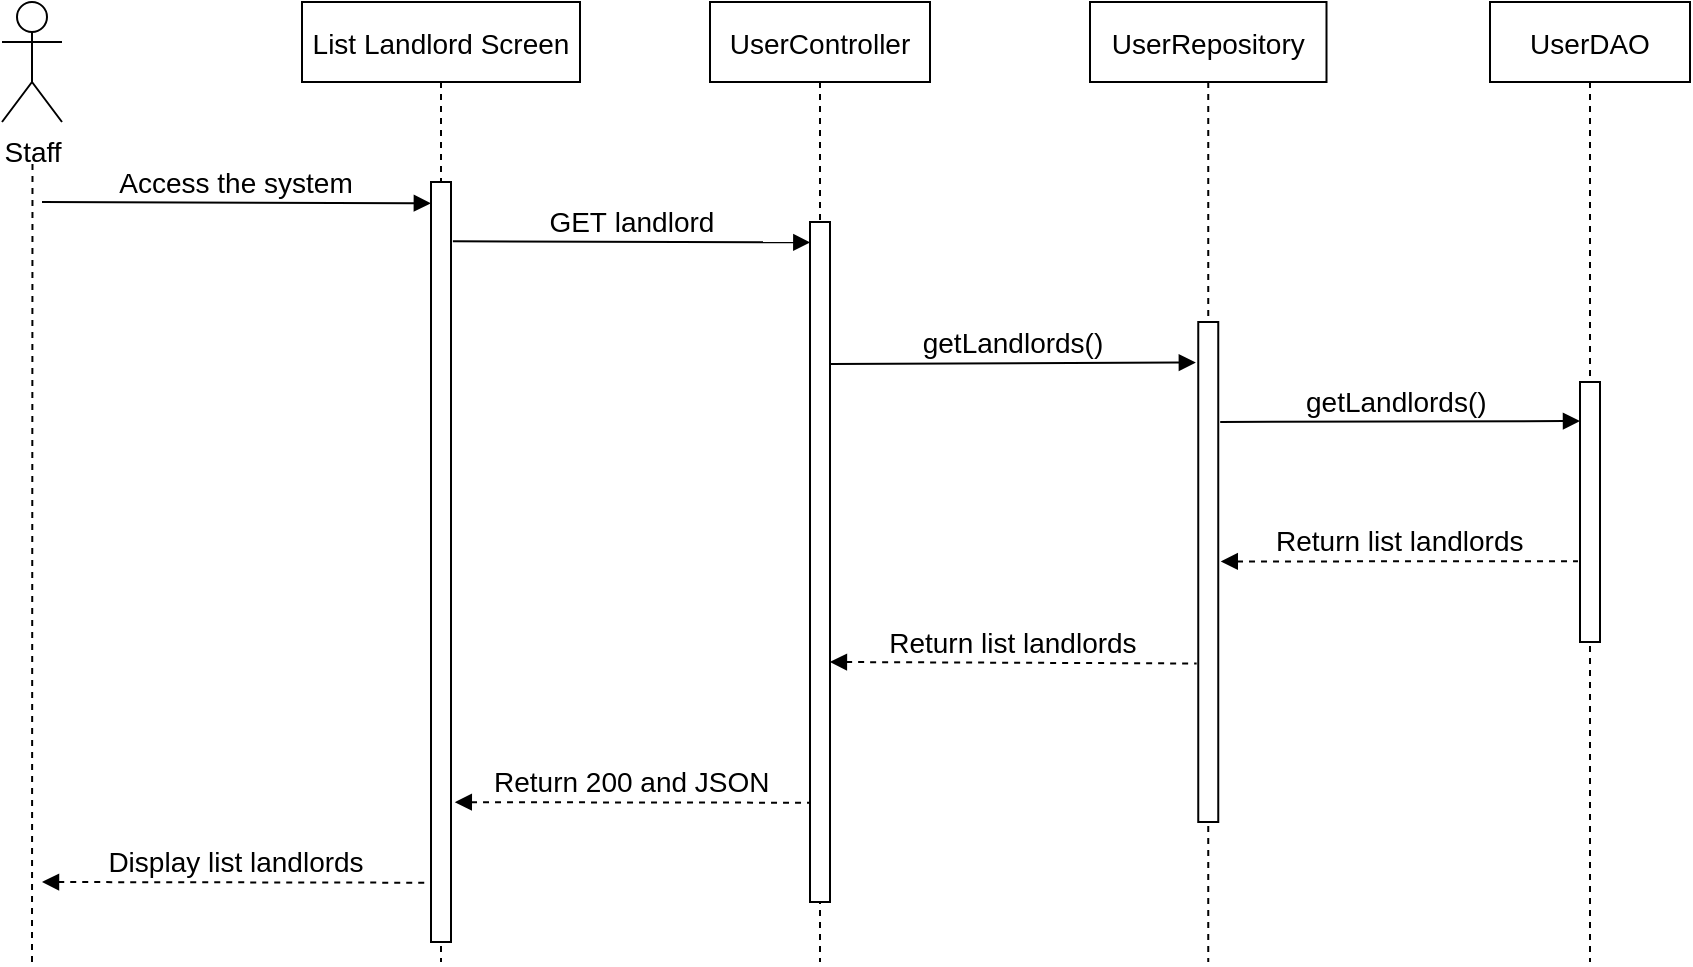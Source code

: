 <mxfile version="20.7.4" type="device"><diagram id="Qk5VMf3zBeBd8f_uGQZw" name="Page-1"><mxGraphModel dx="1418" dy="828" grid="1" gridSize="10" guides="1" tooltips="1" connect="1" arrows="1" fold="1" page="1" pageScale="1" pageWidth="583" pageHeight="827" math="0" shadow="0"><root><mxCell id="0"/><mxCell id="1" parent="0"/><mxCell id="egvltakQUu6E0H1bvGut-1" value="List Landlord Screen" style="shape=umlLifeline;perimeter=lifelinePerimeter;container=1;collapsible=0;recursiveResize=0;rounded=0;shadow=0;strokeWidth=1;fontSize=14;" parent="1" vertex="1"><mxGeometry x="196" y="719" width="139" height="480" as="geometry"/></mxCell><mxCell id="egvltakQUu6E0H1bvGut-2" value="" style="points=[];perimeter=orthogonalPerimeter;rounded=0;shadow=0;strokeWidth=1;fontSize=14;" parent="egvltakQUu6E0H1bvGut-1" vertex="1"><mxGeometry x="64.5" y="90" width="10" height="380" as="geometry"/></mxCell><mxCell id="egvltakQUu6E0H1bvGut-3" value="UserController" style="shape=umlLifeline;perimeter=lifelinePerimeter;container=1;collapsible=0;recursiveResize=0;rounded=0;shadow=0;strokeWidth=1;fontSize=14;" parent="1" vertex="1"><mxGeometry x="400" y="719" width="110" height="480" as="geometry"/></mxCell><mxCell id="egvltakQUu6E0H1bvGut-4" value="" style="points=[];perimeter=orthogonalPerimeter;rounded=0;shadow=0;strokeWidth=1;fontSize=14;" parent="egvltakQUu6E0H1bvGut-3" vertex="1"><mxGeometry x="50" y="110" width="10" height="340" as="geometry"/></mxCell><mxCell id="egvltakQUu6E0H1bvGut-5" value="Staff" style="shape=umlActor;verticalLabelPosition=bottom;verticalAlign=top;html=1;outlineConnect=0;fontSize=14;" parent="1" vertex="1"><mxGeometry x="46" y="719" width="30" height="60" as="geometry"/></mxCell><mxCell id="egvltakQUu6E0H1bvGut-6" value="" style="endArrow=none;dashed=1;html=1;rounded=0;startArrow=none;fontSize=14;" parent="1" edge="1"><mxGeometry width="50" height="50" relative="1" as="geometry"><mxPoint x="61" y="1199.0" as="sourcePoint"/><mxPoint x="61.25" y="799" as="targetPoint"/></mxGeometry></mxCell><mxCell id="egvltakQUu6E0H1bvGut-7" value="Access the system" style="verticalAlign=bottom;endArrow=block;entryX=-0.007;entryY=0.028;shadow=0;strokeWidth=1;entryDx=0;entryDy=0;entryPerimeter=0;fontSize=14;" parent="1" target="egvltakQUu6E0H1bvGut-2" edge="1"><mxGeometry relative="1" as="geometry"><mxPoint x="66" y="819" as="sourcePoint"/><mxPoint x="236" y="819.0" as="targetPoint"/></mxGeometry></mxCell><mxCell id="egvltakQUu6E0H1bvGut-8" value="GET landlord" style="verticalAlign=bottom;endArrow=block;shadow=0;strokeWidth=1;entryX=0.016;entryY=0.03;entryDx=0;entryDy=0;entryPerimeter=0;exitX=1.094;exitY=0.078;exitDx=0;exitDy=0;exitPerimeter=0;fontSize=14;" parent="1" source="egvltakQUu6E0H1bvGut-2" target="egvltakQUu6E0H1bvGut-4" edge="1"><mxGeometry relative="1" as="geometry"><mxPoint x="266" y="829" as="sourcePoint"/><mxPoint x="436" y="828" as="targetPoint"/></mxGeometry></mxCell><mxCell id="egvltakQUu6E0H1bvGut-9" value="UserRepository" style="shape=umlLifeline;perimeter=lifelinePerimeter;container=1;collapsible=0;recursiveResize=0;rounded=0;shadow=0;strokeWidth=1;fontSize=14;" parent="1" vertex="1"><mxGeometry x="590" y="719" width="118.25" height="480" as="geometry"/></mxCell><mxCell id="egvltakQUu6E0H1bvGut-10" value="" style="points=[];perimeter=orthogonalPerimeter;rounded=0;shadow=0;strokeWidth=1;fontSize=14;" parent="egvltakQUu6E0H1bvGut-9" vertex="1"><mxGeometry x="54.13" y="160" width="10" height="250" as="geometry"/></mxCell><mxCell id="egvltakQUu6E0H1bvGut-11" value="UserDAO" style="shape=umlLifeline;perimeter=lifelinePerimeter;container=1;collapsible=0;recursiveResize=0;rounded=0;shadow=0;strokeWidth=1;fontSize=14;" parent="1" vertex="1"><mxGeometry x="790" y="719" width="100" height="480" as="geometry"/></mxCell><mxCell id="egvltakQUu6E0H1bvGut-12" value="" style="points=[];perimeter=orthogonalPerimeter;rounded=0;shadow=0;strokeWidth=1;fontSize=14;" parent="egvltakQUu6E0H1bvGut-11" vertex="1"><mxGeometry x="45" y="190" width="10" height="130" as="geometry"/></mxCell><mxCell id="egvltakQUu6E0H1bvGut-13" value="getLandlords()" style="verticalAlign=bottom;endArrow=block;shadow=0;strokeWidth=1;entryX=-0.12;entryY=0.081;entryDx=0;entryDy=0;entryPerimeter=0;fontSize=14;" parent="1" target="egvltakQUu6E0H1bvGut-10" edge="1"><mxGeometry relative="1" as="geometry"><mxPoint x="460" y="900" as="sourcePoint"/><mxPoint x="626.75" y="879" as="targetPoint"/></mxGeometry></mxCell><mxCell id="egvltakQUu6E0H1bvGut-14" value="getLandlords() " style="verticalAlign=bottom;endArrow=block;shadow=0;strokeWidth=1;exitX=1.097;exitY=0.2;exitDx=0;exitDy=0;exitPerimeter=0;entryX=0;entryY=0.15;entryDx=0;entryDy=0;entryPerimeter=0;fontSize=14;" parent="1" source="egvltakQUu6E0H1bvGut-10" target="egvltakQUu6E0H1bvGut-12" edge="1"><mxGeometry relative="1" as="geometry"><mxPoint x="656.75" y="898.72" as="sourcePoint"/><mxPoint x="836.75" y="899" as="targetPoint"/></mxGeometry></mxCell><mxCell id="egvltakQUu6E0H1bvGut-15" value="Return list landlords" style="verticalAlign=bottom;endArrow=none;shadow=0;strokeWidth=1;entryX=-0.102;entryY=0.689;entryDx=0;entryDy=0;entryPerimeter=0;endFill=0;startArrow=block;startFill=1;dashed=1;exitX=1.126;exitY=0.479;exitDx=0;exitDy=0;exitPerimeter=0;fontSize=14;" parent="1" source="egvltakQUu6E0H1bvGut-10" target="egvltakQUu6E0H1bvGut-12" edge="1"><mxGeometry relative="1" as="geometry"><mxPoint x="656.75" y="980" as="sourcePoint"/><mxPoint x="836.89" y="949.16" as="targetPoint"/></mxGeometry></mxCell><mxCell id="egvltakQUu6E0H1bvGut-16" value="Return list landlords" style="verticalAlign=bottom;endArrow=none;shadow=0;strokeWidth=1;endFill=0;startArrow=block;startFill=1;dashed=1;exitX=0.995;exitY=0.647;exitDx=0;exitDy=0;exitPerimeter=0;entryX=-0.079;entryY=0.683;entryDx=0;entryDy=0;entryPerimeter=0;fontSize=14;" parent="1" source="egvltakQUu6E0H1bvGut-4" target="egvltakQUu6E0H1bvGut-10" edge="1"><mxGeometry relative="1" as="geometry"><mxPoint x="452.0" y="1048.8" as="sourcePoint"/><mxPoint x="646.2" y="989" as="targetPoint"/></mxGeometry></mxCell><mxCell id="egvltakQUu6E0H1bvGut-17" value="Return 200 and JSON" style="verticalAlign=bottom;endArrow=none;shadow=0;strokeWidth=1;entryX=-0.049;entryY=0.854;entryDx=0;entryDy=0;entryPerimeter=0;endFill=0;startArrow=block;startFill=1;dashed=1;exitX=1.19;exitY=0.816;exitDx=0;exitDy=0;exitPerimeter=0;fontSize=14;" parent="1" source="egvltakQUu6E0H1bvGut-2" target="egvltakQUu6E0H1bvGut-4" edge="1"><mxGeometry relative="1" as="geometry"><mxPoint x="256" y="1029" as="sourcePoint"/><mxPoint x="445.45" y="1029" as="targetPoint"/></mxGeometry></mxCell><mxCell id="egvltakQUu6E0H1bvGut-18" value="Display list landlords" style="verticalAlign=bottom;endArrow=none;shadow=0;strokeWidth=1;entryX=-0.034;entryY=0.922;entryDx=0;entryDy=0;entryPerimeter=0;endFill=0;startArrow=block;startFill=1;dashed=1;fontSize=14;" parent="1" target="egvltakQUu6E0H1bvGut-2" edge="1"><mxGeometry relative="1" as="geometry"><mxPoint x="66" y="1159.0" as="sourcePoint"/><mxPoint x="255.45" y="1039" as="targetPoint"/></mxGeometry></mxCell></root></mxGraphModel></diagram></mxfile>